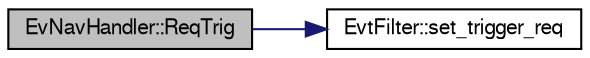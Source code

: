 digraph "EvNavHandler::ReqTrig"
{
  bgcolor="transparent";
  edge [fontname="FreeSans",fontsize="10",labelfontname="FreeSans",labelfontsize="10"];
  node [fontname="FreeSans",fontsize="10",shape=record];
  rankdir="LR";
  Node1 [label="EvNavHandler::ReqTrig",height=0.2,width=0.4,color="black", fillcolor="grey75", style="filled" fontcolor="black"];
  Node1 -> Node2 [color="midnightblue",fontsize="10",style="solid",fontname="FreeSans"];
  Node2 [label="EvtFilter::set_trigger_req",height=0.2,width=0.4,color="black",URL="$d1/dbd/classEvtFilter.html#a4d84718a0288988b827d0c013d1c6392"];
}
